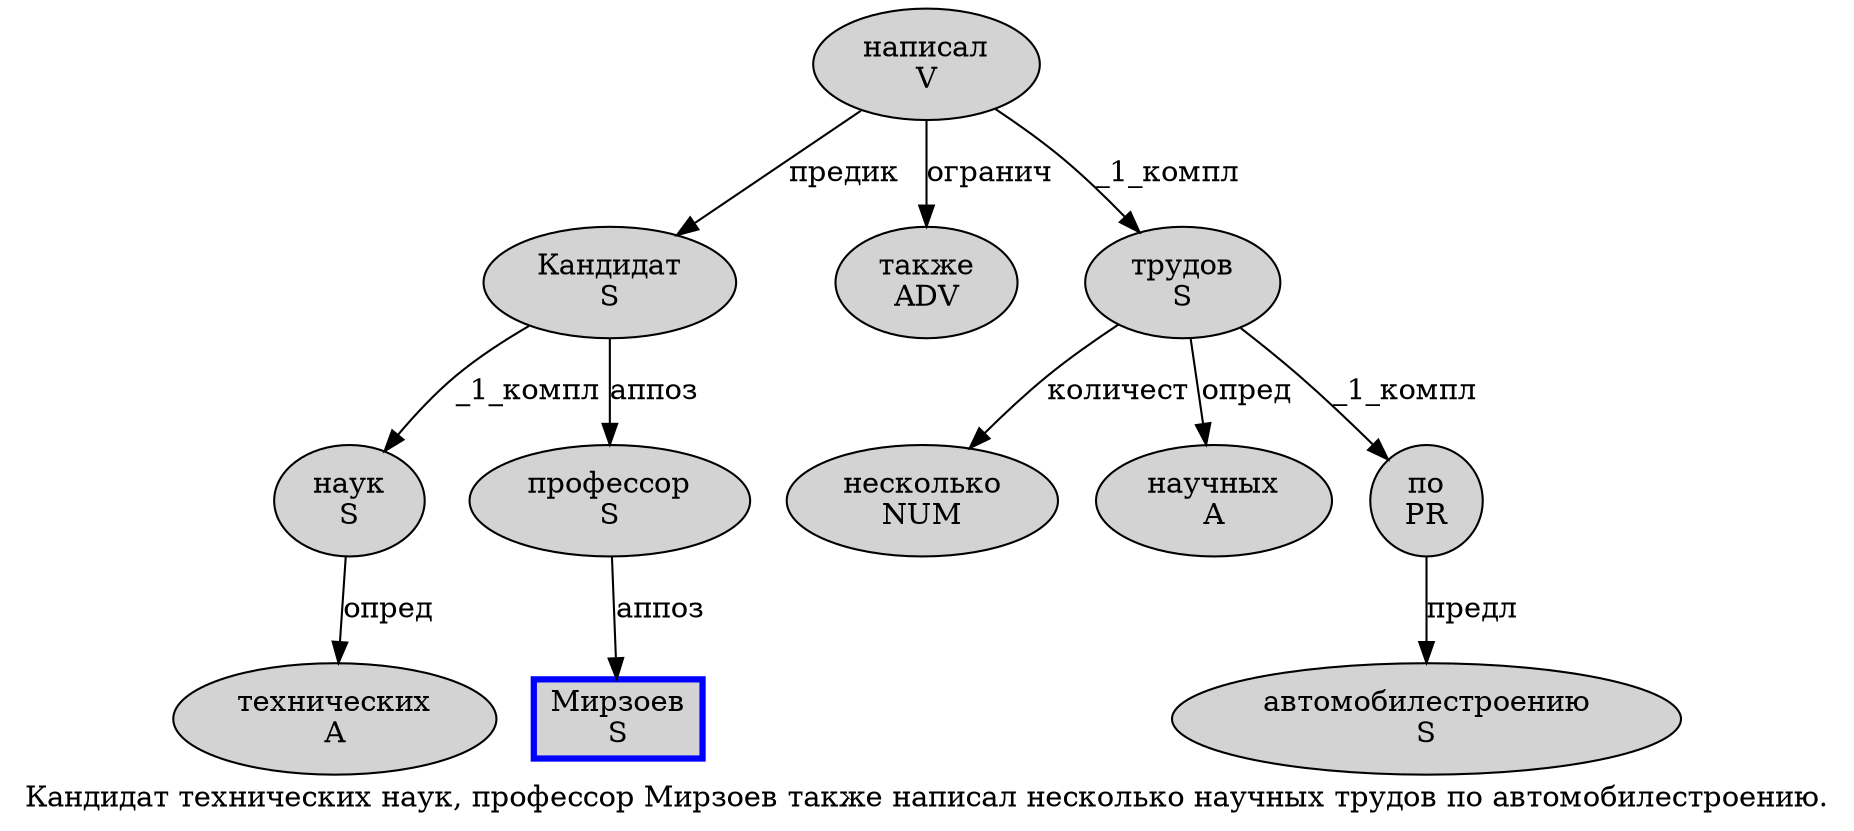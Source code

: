 digraph SENTENCE_413 {
	graph [label="Кандидат технических наук, профессор Мирзоев также написал несколько научных трудов по автомобилестроению."]
	node [style=filled]
		0 [label="Кандидат
S" color="" fillcolor=lightgray penwidth=1 shape=ellipse]
		1 [label="технических
A" color="" fillcolor=lightgray penwidth=1 shape=ellipse]
		2 [label="наук
S" color="" fillcolor=lightgray penwidth=1 shape=ellipse]
		4 [label="профессор
S" color="" fillcolor=lightgray penwidth=1 shape=ellipse]
		5 [label="Мирзоев
S" color=blue fillcolor=lightgray penwidth=3 shape=box]
		6 [label="также
ADV" color="" fillcolor=lightgray penwidth=1 shape=ellipse]
		7 [label="написал
V" color="" fillcolor=lightgray penwidth=1 shape=ellipse]
		8 [label="несколько
NUM" color="" fillcolor=lightgray penwidth=1 shape=ellipse]
		9 [label="научных
A" color="" fillcolor=lightgray penwidth=1 shape=ellipse]
		10 [label="трудов
S" color="" fillcolor=lightgray penwidth=1 shape=ellipse]
		11 [label="по
PR" color="" fillcolor=lightgray penwidth=1 shape=ellipse]
		12 [label="автомобилестроению
S" color="" fillcolor=lightgray penwidth=1 shape=ellipse]
			11 -> 12 [label="предл"]
			7 -> 0 [label="предик"]
			7 -> 6 [label="огранич"]
			7 -> 10 [label="_1_компл"]
			0 -> 2 [label="_1_компл"]
			0 -> 4 [label="аппоз"]
			10 -> 8 [label="количест"]
			10 -> 9 [label="опред"]
			10 -> 11 [label="_1_компл"]
			4 -> 5 [label="аппоз"]
			2 -> 1 [label="опред"]
}
